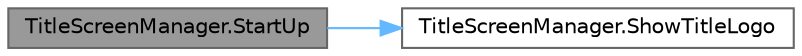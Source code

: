 digraph "TitleScreenManager.StartUp"
{
 // LATEX_PDF_SIZE
  bgcolor="transparent";
  edge [fontname=Helvetica,fontsize=10,labelfontname=Helvetica,labelfontsize=10];
  node [fontname=Helvetica,fontsize=10,shape=box,height=0.2,width=0.4];
  rankdir="LR";
  Node1 [id="Node000001",label="TitleScreenManager.StartUp",height=0.2,width=0.4,color="gray40", fillcolor="grey60", style="filled", fontcolor="black",tooltip=" "];
  Node1 -> Node2 [id="edge1_Node000001_Node000002",color="steelblue1",style="solid",tooltip=" "];
  Node2 [id="Node000002",label="TitleScreenManager.ShowTitleLogo",height=0.2,width=0.4,color="grey40", fillcolor="white", style="filled",URL="$class_title_screen_manager.html#ae04d598c68864e67ce4bc7c34247b9ca",tooltip=" "];
}
